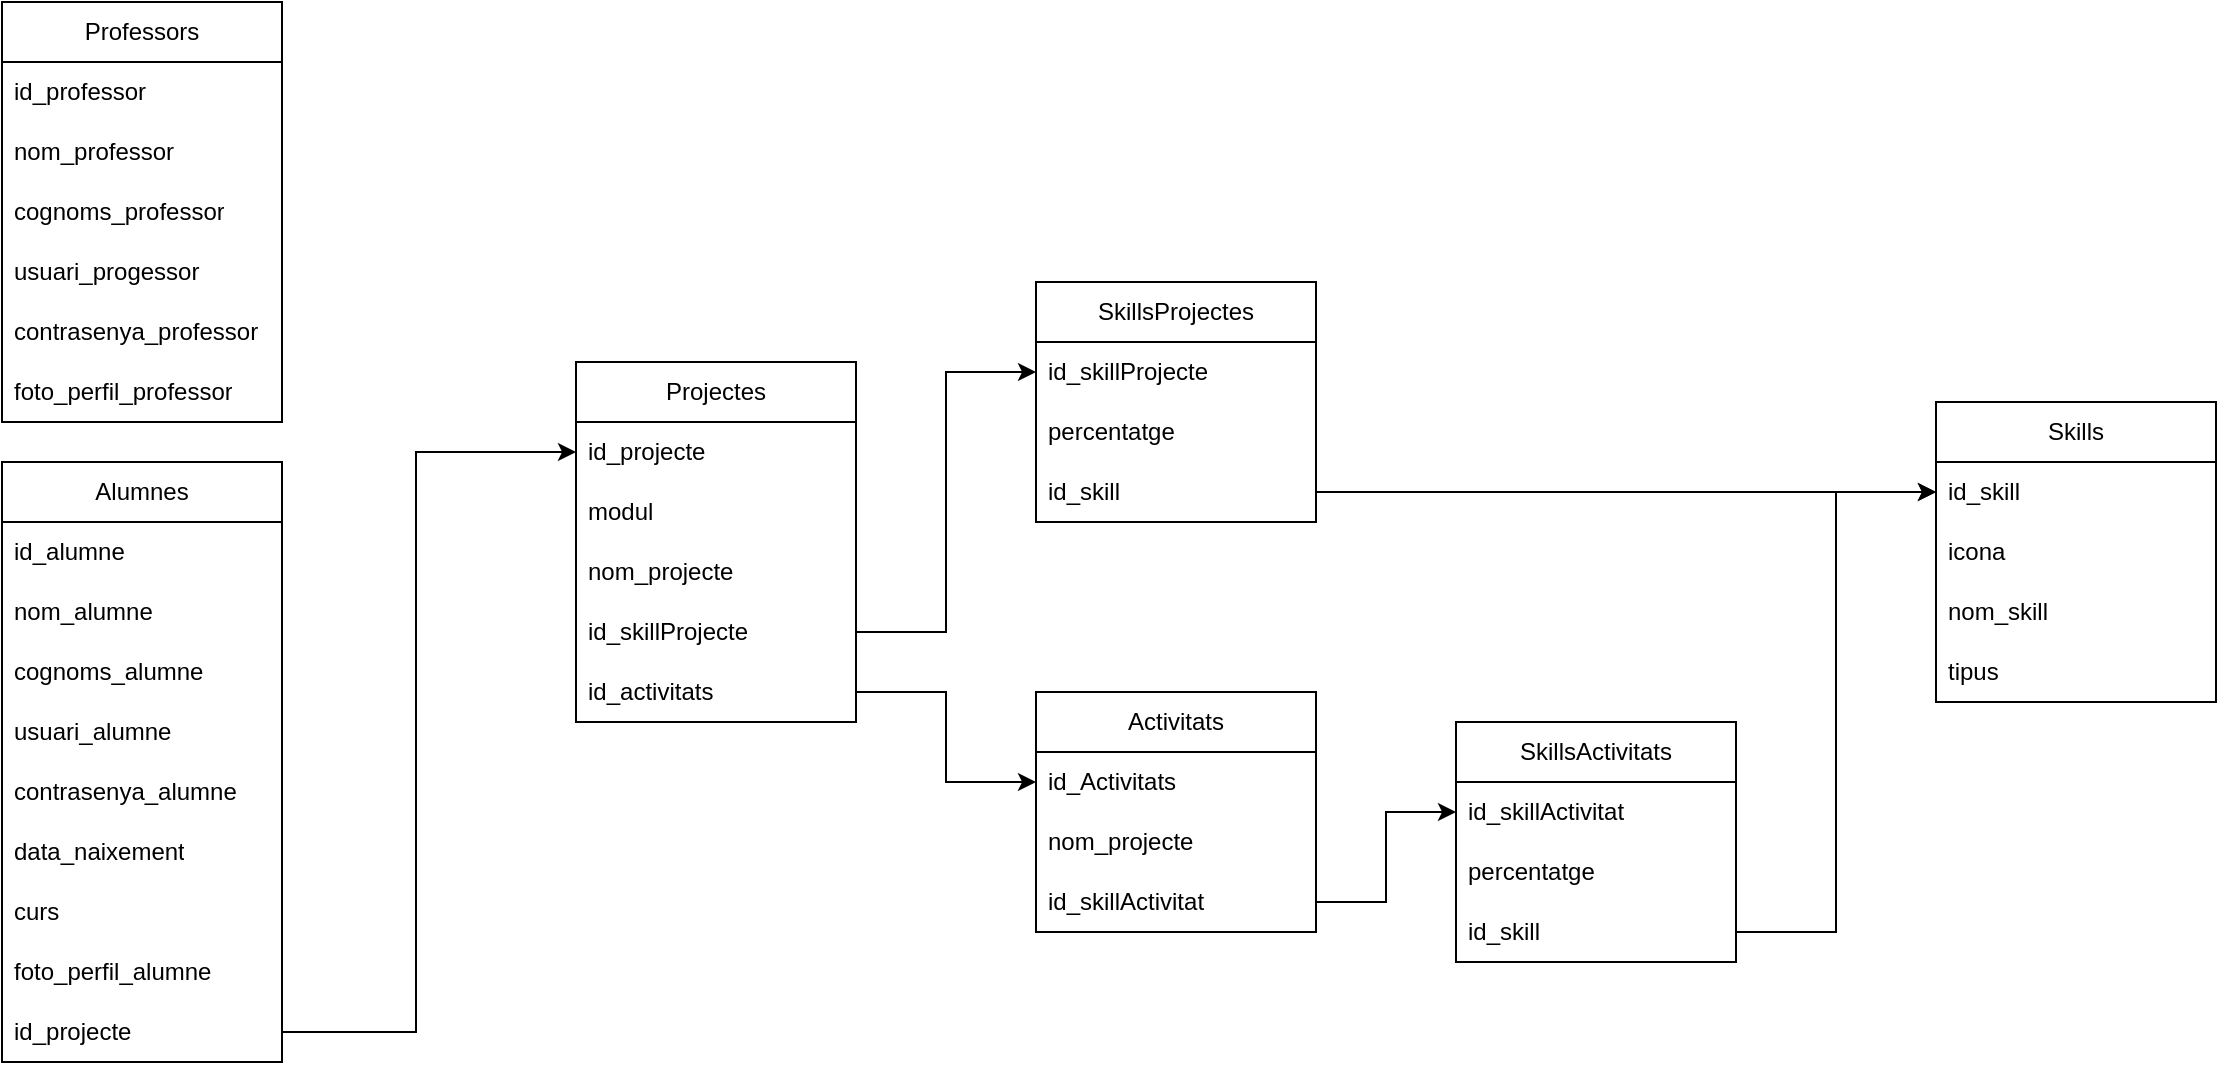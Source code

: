 <mxfile version="22.1.7" type="device">
  <diagram name="Página-1" id="NlfZsQDw7nhgQMNP9t8o">
    <mxGraphModel dx="1050" dy="566" grid="1" gridSize="10" guides="1" tooltips="1" connect="1" arrows="1" fold="1" page="1" pageScale="1" pageWidth="827" pageHeight="1169" math="0" shadow="0">
      <root>
        <mxCell id="0" />
        <mxCell id="1" parent="0" />
        <mxCell id="2hSsHes1UhIEgCgEI3dx-1" value="Professors" style="swimlane;fontStyle=0;childLayout=stackLayout;horizontal=1;startSize=30;horizontalStack=0;resizeParent=1;resizeParentMax=0;resizeLast=0;collapsible=1;marginBottom=0;whiteSpace=wrap;html=1;" parent="1" vertex="1">
          <mxGeometry x="43" y="50" width="140" height="210" as="geometry" />
        </mxCell>
        <mxCell id="2hSsHes1UhIEgCgEI3dx-2" value="id_professor" style="text;strokeColor=none;fillColor=none;align=left;verticalAlign=middle;spacingLeft=4;spacingRight=4;overflow=hidden;points=[[0,0.5],[1,0.5]];portConstraint=eastwest;rotatable=0;whiteSpace=wrap;html=1;" parent="2hSsHes1UhIEgCgEI3dx-1" vertex="1">
          <mxGeometry y="30" width="140" height="30" as="geometry" />
        </mxCell>
        <mxCell id="2hSsHes1UhIEgCgEI3dx-3" value="nom_professor" style="text;strokeColor=none;fillColor=none;align=left;verticalAlign=middle;spacingLeft=4;spacingRight=4;overflow=hidden;points=[[0,0.5],[1,0.5]];portConstraint=eastwest;rotatable=0;whiteSpace=wrap;html=1;" parent="2hSsHes1UhIEgCgEI3dx-1" vertex="1">
          <mxGeometry y="60" width="140" height="30" as="geometry" />
        </mxCell>
        <mxCell id="2hSsHes1UhIEgCgEI3dx-4" value="cognoms_professor" style="text;strokeColor=none;fillColor=none;align=left;verticalAlign=middle;spacingLeft=4;spacingRight=4;overflow=hidden;points=[[0,0.5],[1,0.5]];portConstraint=eastwest;rotatable=0;whiteSpace=wrap;html=1;" parent="2hSsHes1UhIEgCgEI3dx-1" vertex="1">
          <mxGeometry y="90" width="140" height="30" as="geometry" />
        </mxCell>
        <mxCell id="jxZMVDLEVRowCQRb1QbI-2" value="usuari_progessor" style="text;strokeColor=none;fillColor=none;align=left;verticalAlign=middle;spacingLeft=4;spacingRight=4;overflow=hidden;points=[[0,0.5],[1,0.5]];portConstraint=eastwest;rotatable=0;whiteSpace=wrap;html=1;" parent="2hSsHes1UhIEgCgEI3dx-1" vertex="1">
          <mxGeometry y="120" width="140" height="30" as="geometry" />
        </mxCell>
        <mxCell id="2hSsHes1UhIEgCgEI3dx-5" value="contrasenya_professor" style="text;strokeColor=none;fillColor=none;align=left;verticalAlign=middle;spacingLeft=4;spacingRight=4;overflow=hidden;points=[[0,0.5],[1,0.5]];portConstraint=eastwest;rotatable=0;whiteSpace=wrap;html=1;" parent="2hSsHes1UhIEgCgEI3dx-1" vertex="1">
          <mxGeometry y="150" width="140" height="30" as="geometry" />
        </mxCell>
        <mxCell id="jxZMVDLEVRowCQRb1QbI-3" value="foto_perfil_professor" style="text;strokeColor=none;fillColor=none;align=left;verticalAlign=middle;spacingLeft=4;spacingRight=4;overflow=hidden;points=[[0,0.5],[1,0.5]];portConstraint=eastwest;rotatable=0;whiteSpace=wrap;html=1;" parent="2hSsHes1UhIEgCgEI3dx-1" vertex="1">
          <mxGeometry y="180" width="140" height="30" as="geometry" />
        </mxCell>
        <mxCell id="2hSsHes1UhIEgCgEI3dx-6" value="Alumnes" style="swimlane;fontStyle=0;childLayout=stackLayout;horizontal=1;startSize=30;horizontalStack=0;resizeParent=1;resizeParentMax=0;resizeLast=0;collapsible=1;marginBottom=0;whiteSpace=wrap;html=1;" parent="1" vertex="1">
          <mxGeometry x="43" y="280" width="140" height="300" as="geometry" />
        </mxCell>
        <mxCell id="2hSsHes1UhIEgCgEI3dx-7" value="id_alumne" style="text;strokeColor=none;fillColor=none;align=left;verticalAlign=middle;spacingLeft=4;spacingRight=4;overflow=hidden;points=[[0,0.5],[1,0.5]];portConstraint=eastwest;rotatable=0;whiteSpace=wrap;html=1;" parent="2hSsHes1UhIEgCgEI3dx-6" vertex="1">
          <mxGeometry y="30" width="140" height="30" as="geometry" />
        </mxCell>
        <mxCell id="2hSsHes1UhIEgCgEI3dx-8" value="nom_alumne" style="text;strokeColor=none;fillColor=none;align=left;verticalAlign=middle;spacingLeft=4;spacingRight=4;overflow=hidden;points=[[0,0.5],[1,0.5]];portConstraint=eastwest;rotatable=0;whiteSpace=wrap;html=1;" parent="2hSsHes1UhIEgCgEI3dx-6" vertex="1">
          <mxGeometry y="60" width="140" height="30" as="geometry" />
        </mxCell>
        <mxCell id="2hSsHes1UhIEgCgEI3dx-9" value="cognoms_alumne" style="text;strokeColor=none;fillColor=none;align=left;verticalAlign=middle;spacingLeft=4;spacingRight=4;overflow=hidden;points=[[0,0.5],[1,0.5]];portConstraint=eastwest;rotatable=0;whiteSpace=wrap;html=1;" parent="2hSsHes1UhIEgCgEI3dx-6" vertex="1">
          <mxGeometry y="90" width="140" height="30" as="geometry" />
        </mxCell>
        <mxCell id="jxZMVDLEVRowCQRb1QbI-1" value="usuari_alumne" style="text;strokeColor=none;fillColor=none;align=left;verticalAlign=middle;spacingLeft=4;spacingRight=4;overflow=hidden;points=[[0,0.5],[1,0.5]];portConstraint=eastwest;rotatable=0;whiteSpace=wrap;html=1;" parent="2hSsHes1UhIEgCgEI3dx-6" vertex="1">
          <mxGeometry y="120" width="140" height="30" as="geometry" />
        </mxCell>
        <mxCell id="2hSsHes1UhIEgCgEI3dx-10" value="contrasenya_alumne" style="text;strokeColor=none;fillColor=none;align=left;verticalAlign=middle;spacingLeft=4;spacingRight=4;overflow=hidden;points=[[0,0.5],[1,0.5]];portConstraint=eastwest;rotatable=0;whiteSpace=wrap;html=1;" parent="2hSsHes1UhIEgCgEI3dx-6" vertex="1">
          <mxGeometry y="150" width="140" height="30" as="geometry" />
        </mxCell>
        <mxCell id="OblWoucWyUk2qSmyRc_v-9" value="data_naixement" style="text;strokeColor=none;fillColor=none;align=left;verticalAlign=middle;spacingLeft=4;spacingRight=4;overflow=hidden;points=[[0,0.5],[1,0.5]];portConstraint=eastwest;rotatable=0;whiteSpace=wrap;html=1;" parent="2hSsHes1UhIEgCgEI3dx-6" vertex="1">
          <mxGeometry y="180" width="140" height="30" as="geometry" />
        </mxCell>
        <mxCell id="OblWoucWyUk2qSmyRc_v-10" value="curs" style="text;strokeColor=none;fillColor=none;align=left;verticalAlign=middle;spacingLeft=4;spacingRight=4;overflow=hidden;points=[[0,0.5],[1,0.5]];portConstraint=eastwest;rotatable=0;whiteSpace=wrap;html=1;" parent="2hSsHes1UhIEgCgEI3dx-6" vertex="1">
          <mxGeometry y="210" width="140" height="30" as="geometry" />
        </mxCell>
        <mxCell id="akfUNWs_t9A93IfFMyrb-1" value="foto_perfil_alumne" style="text;strokeColor=none;fillColor=none;align=left;verticalAlign=middle;spacingLeft=4;spacingRight=4;overflow=hidden;points=[[0,0.5],[1,0.5]];portConstraint=eastwest;rotatable=0;whiteSpace=wrap;html=1;" parent="2hSsHes1UhIEgCgEI3dx-6" vertex="1">
          <mxGeometry y="240" width="140" height="30" as="geometry" />
        </mxCell>
        <mxCell id="OblWoucWyUk2qSmyRc_v-17" value="id_projecte" style="text;strokeColor=none;fillColor=none;align=left;verticalAlign=middle;spacingLeft=4;spacingRight=4;overflow=hidden;points=[[0,0.5],[1,0.5]];portConstraint=eastwest;rotatable=0;whiteSpace=wrap;html=1;" parent="2hSsHes1UhIEgCgEI3dx-6" vertex="1">
          <mxGeometry y="270" width="140" height="30" as="geometry" />
        </mxCell>
        <mxCell id="2hSsHes1UhIEgCgEI3dx-11" value="Projectes" style="swimlane;fontStyle=0;childLayout=stackLayout;horizontal=1;startSize=30;horizontalStack=0;resizeParent=1;resizeParentMax=0;resizeLast=0;collapsible=1;marginBottom=0;whiteSpace=wrap;html=1;" parent="1" vertex="1">
          <mxGeometry x="330" y="230" width="140" height="180" as="geometry" />
        </mxCell>
        <mxCell id="2hSsHes1UhIEgCgEI3dx-12" value="id_projecte" style="text;strokeColor=none;fillColor=none;align=left;verticalAlign=middle;spacingLeft=4;spacingRight=4;overflow=hidden;points=[[0,0.5],[1,0.5]];portConstraint=eastwest;rotatable=0;whiteSpace=wrap;html=1;" parent="2hSsHes1UhIEgCgEI3dx-11" vertex="1">
          <mxGeometry y="30" width="140" height="30" as="geometry" />
        </mxCell>
        <mxCell id="2hSsHes1UhIEgCgEI3dx-13" value="modul" style="text;strokeColor=none;fillColor=none;align=left;verticalAlign=middle;spacingLeft=4;spacingRight=4;overflow=hidden;points=[[0,0.5],[1,0.5]];portConstraint=eastwest;rotatable=0;whiteSpace=wrap;html=1;" parent="2hSsHes1UhIEgCgEI3dx-11" vertex="1">
          <mxGeometry y="60" width="140" height="30" as="geometry" />
        </mxCell>
        <mxCell id="2hSsHes1UhIEgCgEI3dx-14" value="nom_projecte" style="text;strokeColor=none;fillColor=none;align=left;verticalAlign=middle;spacingLeft=4;spacingRight=4;overflow=hidden;points=[[0,0.5],[1,0.5]];portConstraint=eastwest;rotatable=0;whiteSpace=wrap;html=1;" parent="2hSsHes1UhIEgCgEI3dx-11" vertex="1">
          <mxGeometry y="90" width="140" height="30" as="geometry" />
        </mxCell>
        <mxCell id="OblWoucWyUk2qSmyRc_v-1" value="id_skillProjecte" style="text;strokeColor=none;fillColor=none;align=left;verticalAlign=middle;spacingLeft=4;spacingRight=4;overflow=hidden;points=[[0,0.5],[1,0.5]];portConstraint=eastwest;rotatable=0;whiteSpace=wrap;html=1;" parent="2hSsHes1UhIEgCgEI3dx-11" vertex="1">
          <mxGeometry y="120" width="140" height="30" as="geometry" />
        </mxCell>
        <mxCell id="OblWoucWyUk2qSmyRc_v-18" value="id_activitats" style="text;strokeColor=none;fillColor=none;align=left;verticalAlign=middle;spacingLeft=4;spacingRight=4;overflow=hidden;points=[[0,0.5],[1,0.5]];portConstraint=eastwest;rotatable=0;whiteSpace=wrap;html=1;" parent="2hSsHes1UhIEgCgEI3dx-11" vertex="1">
          <mxGeometry y="150" width="140" height="30" as="geometry" />
        </mxCell>
        <mxCell id="2hSsHes1UhIEgCgEI3dx-15" value="Skills" style="swimlane;fontStyle=0;childLayout=stackLayout;horizontal=1;startSize=30;horizontalStack=0;resizeParent=1;resizeParentMax=0;resizeLast=0;collapsible=1;marginBottom=0;whiteSpace=wrap;html=1;" parent="1" vertex="1">
          <mxGeometry x="1010" y="250" width="140" height="150" as="geometry" />
        </mxCell>
        <mxCell id="2hSsHes1UhIEgCgEI3dx-16" value="id_skill" style="text;strokeColor=none;fillColor=none;align=left;verticalAlign=middle;spacingLeft=4;spacingRight=4;overflow=hidden;points=[[0,0.5],[1,0.5]];portConstraint=eastwest;rotatable=0;whiteSpace=wrap;html=1;" parent="2hSsHes1UhIEgCgEI3dx-15" vertex="1">
          <mxGeometry y="30" width="140" height="30" as="geometry" />
        </mxCell>
        <mxCell id="2hSsHes1UhIEgCgEI3dx-17" value="icona" style="text;strokeColor=none;fillColor=none;align=left;verticalAlign=middle;spacingLeft=4;spacingRight=4;overflow=hidden;points=[[0,0.5],[1,0.5]];portConstraint=eastwest;rotatable=0;whiteSpace=wrap;html=1;" parent="2hSsHes1UhIEgCgEI3dx-15" vertex="1">
          <mxGeometry y="60" width="140" height="30" as="geometry" />
        </mxCell>
        <mxCell id="2hSsHes1UhIEgCgEI3dx-18" value="nom_skill" style="text;strokeColor=none;fillColor=none;align=left;verticalAlign=middle;spacingLeft=4;spacingRight=4;overflow=hidden;points=[[0,0.5],[1,0.5]];portConstraint=eastwest;rotatable=0;whiteSpace=wrap;html=1;" parent="2hSsHes1UhIEgCgEI3dx-15" vertex="1">
          <mxGeometry y="90" width="140" height="30" as="geometry" />
        </mxCell>
        <mxCell id="2hSsHes1UhIEgCgEI3dx-19" value="tipus" style="text;strokeColor=none;fillColor=none;align=left;verticalAlign=middle;spacingLeft=4;spacingRight=4;overflow=hidden;points=[[0,0.5],[1,0.5]];portConstraint=eastwest;rotatable=0;whiteSpace=wrap;html=1;" parent="2hSsHes1UhIEgCgEI3dx-15" vertex="1">
          <mxGeometry y="120" width="140" height="30" as="geometry" />
        </mxCell>
        <mxCell id="OblWoucWyUk2qSmyRc_v-4" value="Activitats" style="swimlane;fontStyle=0;childLayout=stackLayout;horizontal=1;startSize=30;horizontalStack=0;resizeParent=1;resizeParentMax=0;resizeLast=0;collapsible=1;marginBottom=0;whiteSpace=wrap;html=1;" parent="1" vertex="1">
          <mxGeometry x="560" y="395" width="140" height="120" as="geometry" />
        </mxCell>
        <mxCell id="OblWoucWyUk2qSmyRc_v-5" value="id_Activitats" style="text;strokeColor=none;fillColor=none;align=left;verticalAlign=middle;spacingLeft=4;spacingRight=4;overflow=hidden;points=[[0,0.5],[1,0.5]];portConstraint=eastwest;rotatable=0;whiteSpace=wrap;html=1;" parent="OblWoucWyUk2qSmyRc_v-4" vertex="1">
          <mxGeometry y="30" width="140" height="30" as="geometry" />
        </mxCell>
        <mxCell id="OblWoucWyUk2qSmyRc_v-7" value="nom_projecte" style="text;strokeColor=none;fillColor=none;align=left;verticalAlign=middle;spacingLeft=4;spacingRight=4;overflow=hidden;points=[[0,0.5],[1,0.5]];portConstraint=eastwest;rotatable=0;whiteSpace=wrap;html=1;" parent="OblWoucWyUk2qSmyRc_v-4" vertex="1">
          <mxGeometry y="60" width="140" height="30" as="geometry" />
        </mxCell>
        <mxCell id="OblWoucWyUk2qSmyRc_v-8" value="id_skillActivitat" style="text;strokeColor=none;fillColor=none;align=left;verticalAlign=middle;spacingLeft=4;spacingRight=4;overflow=hidden;points=[[0,0.5],[1,0.5]];portConstraint=eastwest;rotatable=0;whiteSpace=wrap;html=1;" parent="OblWoucWyUk2qSmyRc_v-4" vertex="1">
          <mxGeometry y="90" width="140" height="30" as="geometry" />
        </mxCell>
        <mxCell id="jxZMVDLEVRowCQRb1QbI-4" value="SkillsProjectes" style="swimlane;fontStyle=0;childLayout=stackLayout;horizontal=1;startSize=30;horizontalStack=0;resizeParent=1;resizeParentMax=0;resizeLast=0;collapsible=1;marginBottom=0;whiteSpace=wrap;html=1;" parent="1" vertex="1">
          <mxGeometry x="560" y="190" width="140" height="120" as="geometry" />
        </mxCell>
        <mxCell id="jxZMVDLEVRowCQRb1QbI-5" value="id_skillProjecte" style="text;strokeColor=none;fillColor=none;align=left;verticalAlign=middle;spacingLeft=4;spacingRight=4;overflow=hidden;points=[[0,0.5],[1,0.5]];portConstraint=eastwest;rotatable=0;whiteSpace=wrap;html=1;" parent="jxZMVDLEVRowCQRb1QbI-4" vertex="1">
          <mxGeometry y="30" width="140" height="30" as="geometry" />
        </mxCell>
        <mxCell id="jxZMVDLEVRowCQRb1QbI-9" value="percentatge" style="text;strokeColor=none;fillColor=none;align=left;verticalAlign=middle;spacingLeft=4;spacingRight=4;overflow=hidden;points=[[0,0.5],[1,0.5]];portConstraint=eastwest;rotatable=0;whiteSpace=wrap;html=1;" parent="jxZMVDLEVRowCQRb1QbI-4" vertex="1">
          <mxGeometry y="60" width="140" height="30" as="geometry" />
        </mxCell>
        <mxCell id="jxZMVDLEVRowCQRb1QbI-10" value="id_skill" style="text;strokeColor=none;fillColor=none;align=left;verticalAlign=middle;spacingLeft=4;spacingRight=4;overflow=hidden;points=[[0,0.5],[1,0.5]];portConstraint=eastwest;rotatable=0;whiteSpace=wrap;html=1;" parent="jxZMVDLEVRowCQRb1QbI-4" vertex="1">
          <mxGeometry y="90" width="140" height="30" as="geometry" />
        </mxCell>
        <mxCell id="jxZMVDLEVRowCQRb1QbI-11" value="SkillsActivitats" style="swimlane;fontStyle=0;childLayout=stackLayout;horizontal=1;startSize=30;horizontalStack=0;resizeParent=1;resizeParentMax=0;resizeLast=0;collapsible=1;marginBottom=0;whiteSpace=wrap;html=1;" parent="1" vertex="1">
          <mxGeometry x="770" y="410" width="140" height="120" as="geometry" />
        </mxCell>
        <mxCell id="jxZMVDLEVRowCQRb1QbI-12" value="id_skillActivitat" style="text;strokeColor=none;fillColor=none;align=left;verticalAlign=middle;spacingLeft=4;spacingRight=4;overflow=hidden;points=[[0,0.5],[1,0.5]];portConstraint=eastwest;rotatable=0;whiteSpace=wrap;html=1;" parent="jxZMVDLEVRowCQRb1QbI-11" vertex="1">
          <mxGeometry y="30" width="140" height="30" as="geometry" />
        </mxCell>
        <mxCell id="jxZMVDLEVRowCQRb1QbI-15" value="percentatge" style="text;strokeColor=none;fillColor=none;align=left;verticalAlign=middle;spacingLeft=4;spacingRight=4;overflow=hidden;points=[[0,0.5],[1,0.5]];portConstraint=eastwest;rotatable=0;whiteSpace=wrap;html=1;" parent="jxZMVDLEVRowCQRb1QbI-11" vertex="1">
          <mxGeometry y="60" width="140" height="30" as="geometry" />
        </mxCell>
        <mxCell id="jxZMVDLEVRowCQRb1QbI-16" value="id_skill" style="text;strokeColor=none;fillColor=none;align=left;verticalAlign=middle;spacingLeft=4;spacingRight=4;overflow=hidden;points=[[0,0.5],[1,0.5]];portConstraint=eastwest;rotatable=0;whiteSpace=wrap;html=1;" parent="jxZMVDLEVRowCQRb1QbI-11" vertex="1">
          <mxGeometry y="90" width="140" height="30" as="geometry" />
        </mxCell>
        <mxCell id="jxZMVDLEVRowCQRb1QbI-17" style="edgeStyle=orthogonalEdgeStyle;rounded=0;orthogonalLoop=1;jettySize=auto;html=1;entryX=0;entryY=0.5;entryDx=0;entryDy=0;" parent="1" source="OblWoucWyUk2qSmyRc_v-17" target="2hSsHes1UhIEgCgEI3dx-12" edge="1">
          <mxGeometry relative="1" as="geometry">
            <Array as="points">
              <mxPoint x="250" y="565" />
              <mxPoint x="250" y="275" />
            </Array>
          </mxGeometry>
        </mxCell>
        <mxCell id="jxZMVDLEVRowCQRb1QbI-18" style="edgeStyle=orthogonalEdgeStyle;rounded=0;orthogonalLoop=1;jettySize=auto;html=1;entryX=0;entryY=0.5;entryDx=0;entryDy=0;" parent="1" source="OblWoucWyUk2qSmyRc_v-18" target="OblWoucWyUk2qSmyRc_v-5" edge="1">
          <mxGeometry relative="1" as="geometry" />
        </mxCell>
        <mxCell id="jxZMVDLEVRowCQRb1QbI-19" style="edgeStyle=orthogonalEdgeStyle;rounded=0;orthogonalLoop=1;jettySize=auto;html=1;entryX=0;entryY=0.5;entryDx=0;entryDy=0;" parent="1" source="OblWoucWyUk2qSmyRc_v-1" target="jxZMVDLEVRowCQRb1QbI-5" edge="1">
          <mxGeometry relative="1" as="geometry" />
        </mxCell>
        <mxCell id="jxZMVDLEVRowCQRb1QbI-20" style="edgeStyle=orthogonalEdgeStyle;rounded=0;orthogonalLoop=1;jettySize=auto;html=1;entryX=0;entryY=0.5;entryDx=0;entryDy=0;" parent="1" source="OblWoucWyUk2qSmyRc_v-8" target="jxZMVDLEVRowCQRb1QbI-12" edge="1">
          <mxGeometry relative="1" as="geometry" />
        </mxCell>
        <mxCell id="jxZMVDLEVRowCQRb1QbI-21" style="edgeStyle=orthogonalEdgeStyle;rounded=0;orthogonalLoop=1;jettySize=auto;html=1;entryX=0;entryY=0.5;entryDx=0;entryDy=0;" parent="1" source="jxZMVDLEVRowCQRb1QbI-16" target="2hSsHes1UhIEgCgEI3dx-16" edge="1">
          <mxGeometry relative="1" as="geometry" />
        </mxCell>
        <mxCell id="jxZMVDLEVRowCQRb1QbI-22" style="edgeStyle=orthogonalEdgeStyle;rounded=0;orthogonalLoop=1;jettySize=auto;html=1;" parent="1" source="jxZMVDLEVRowCQRb1QbI-10" target="2hSsHes1UhIEgCgEI3dx-16" edge="1">
          <mxGeometry relative="1" as="geometry" />
        </mxCell>
      </root>
    </mxGraphModel>
  </diagram>
</mxfile>
